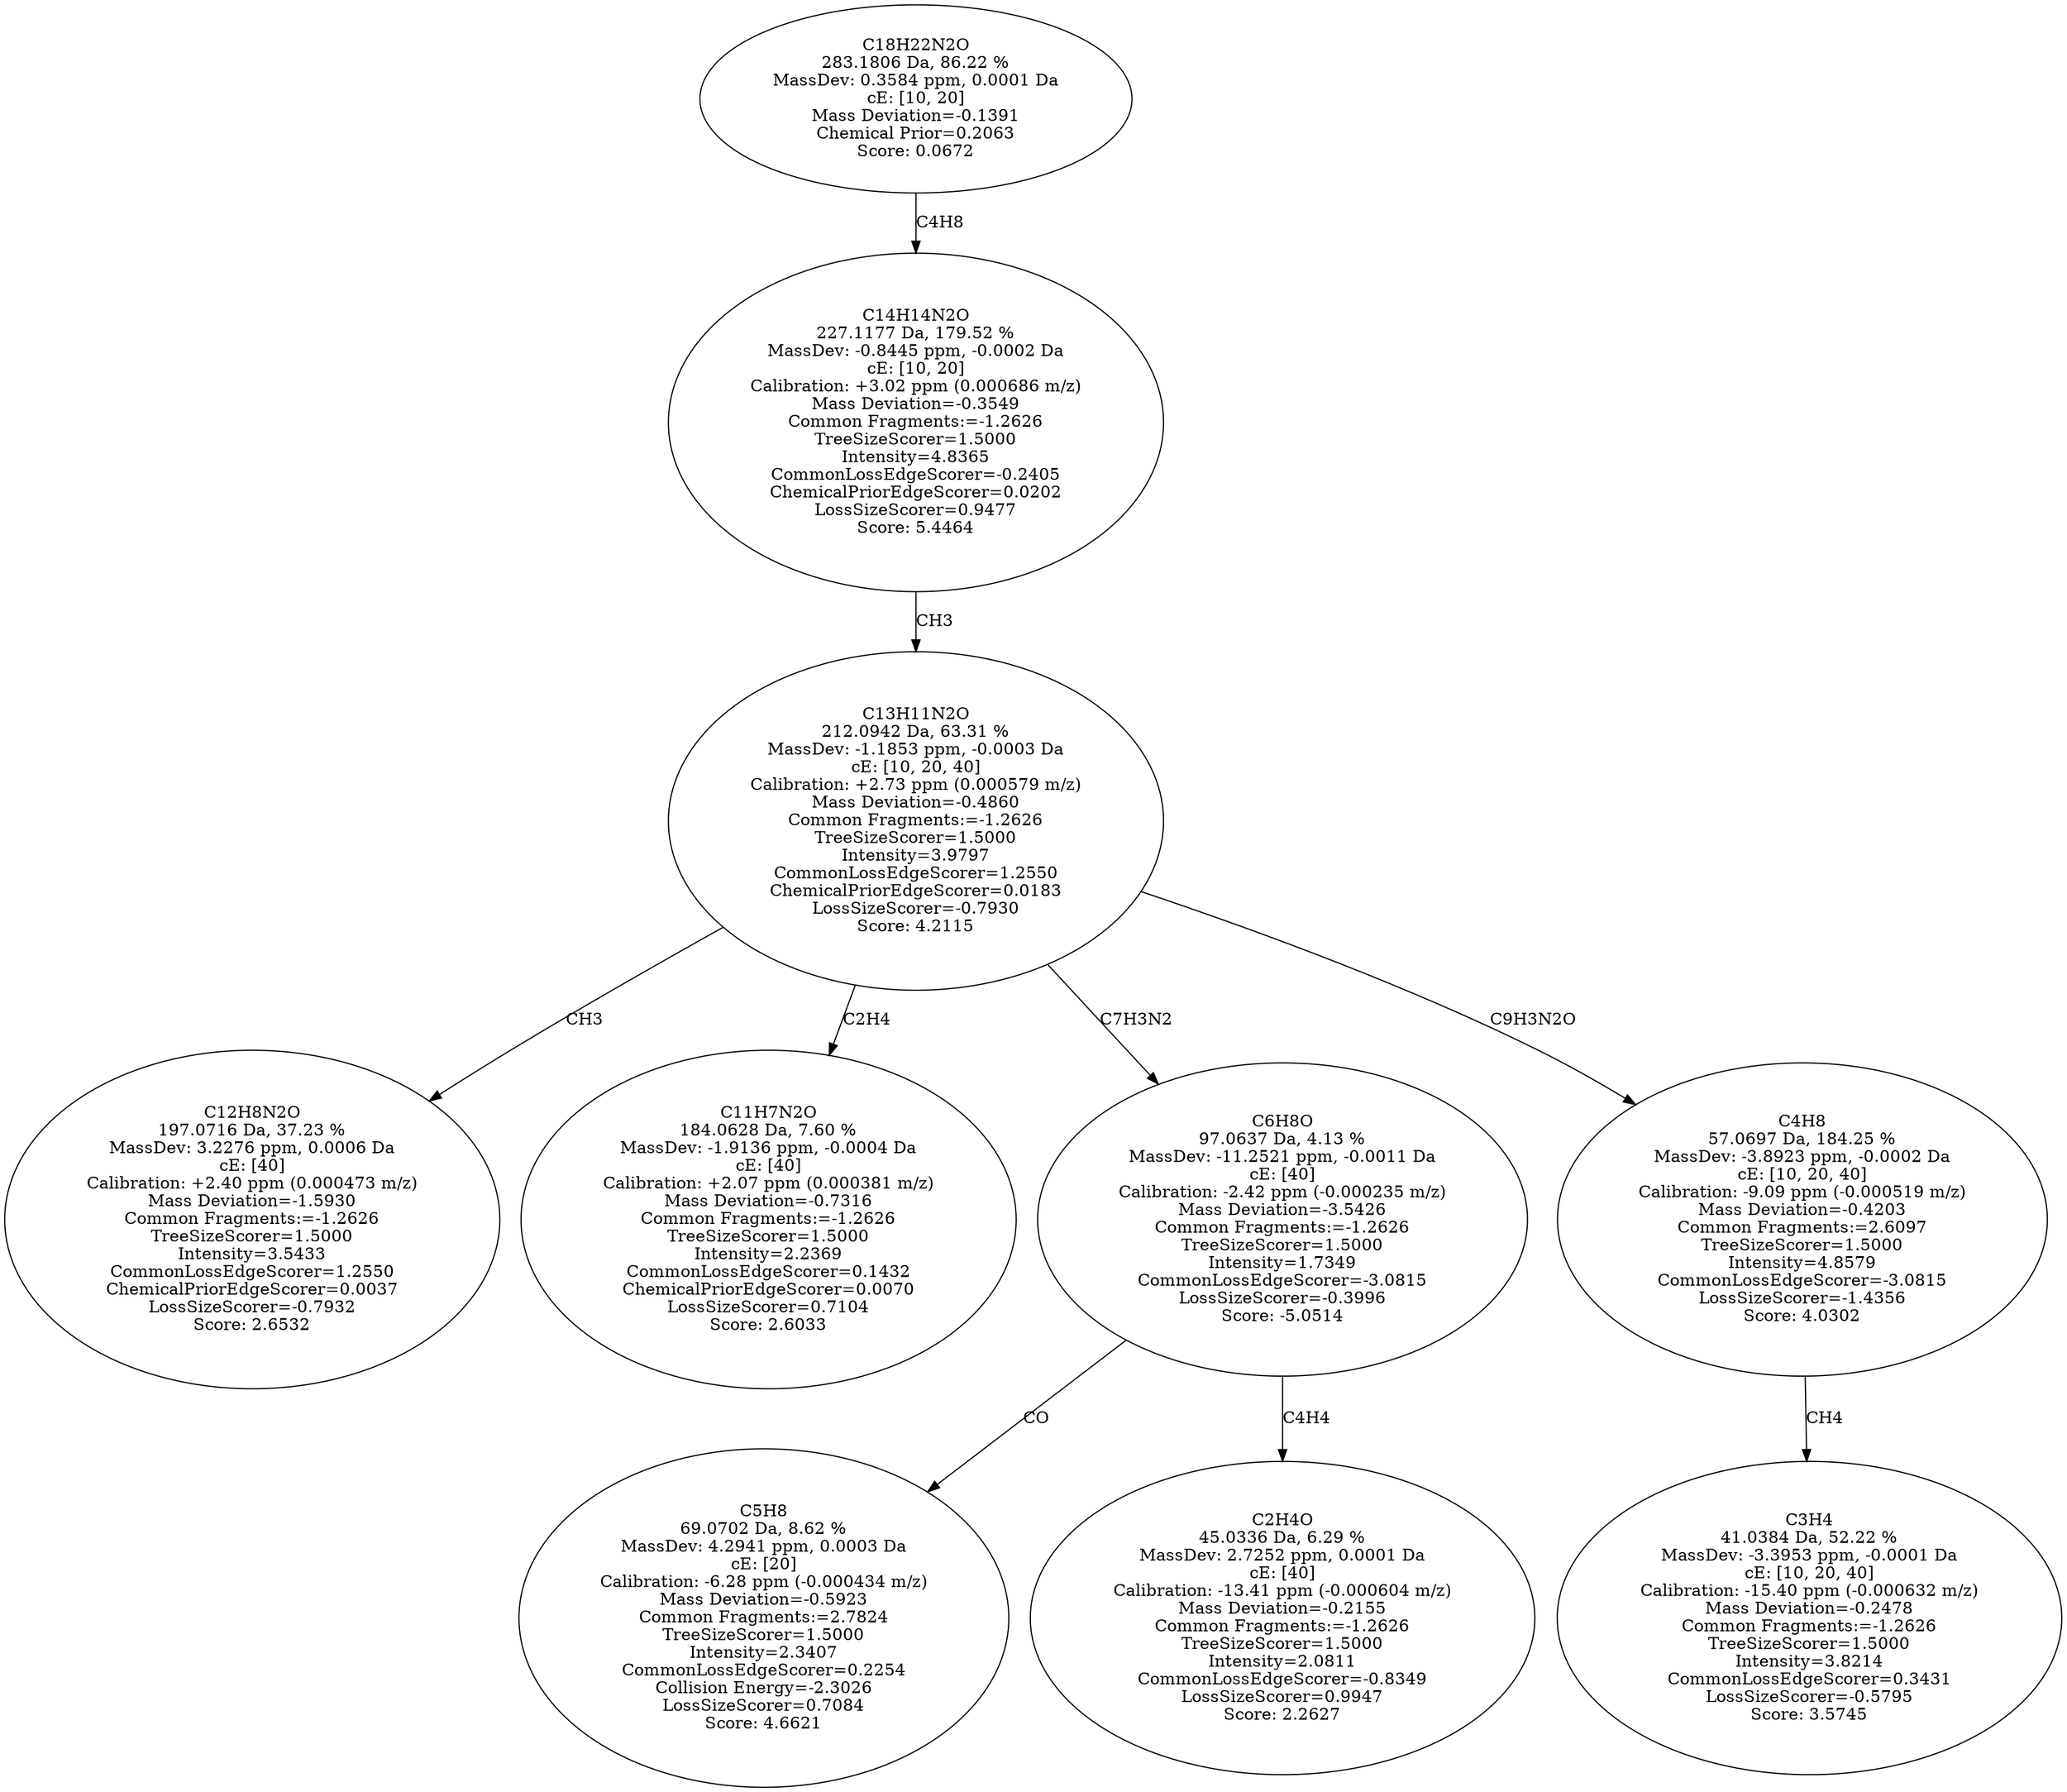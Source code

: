 strict digraph {
v1 [label="C12H8N2O\n197.0716 Da, 37.23 %\nMassDev: 3.2276 ppm, 0.0006 Da\ncE: [40]\nCalibration: +2.40 ppm (0.000473 m/z)\nMass Deviation=-1.5930\nCommon Fragments:=-1.2626\nTreeSizeScorer=1.5000\nIntensity=3.5433\nCommonLossEdgeScorer=1.2550\nChemicalPriorEdgeScorer=0.0037\nLossSizeScorer=-0.7932\nScore: 2.6532"];
v2 [label="C11H7N2O\n184.0628 Da, 7.60 %\nMassDev: -1.9136 ppm, -0.0004 Da\ncE: [40]\nCalibration: +2.07 ppm (0.000381 m/z)\nMass Deviation=-0.7316\nCommon Fragments:=-1.2626\nTreeSizeScorer=1.5000\nIntensity=2.2369\nCommonLossEdgeScorer=0.1432\nChemicalPriorEdgeScorer=0.0070\nLossSizeScorer=0.7104\nScore: 2.6033"];
v3 [label="C5H8\n69.0702 Da, 8.62 %\nMassDev: 4.2941 ppm, 0.0003 Da\ncE: [20]\nCalibration: -6.28 ppm (-0.000434 m/z)\nMass Deviation=-0.5923\nCommon Fragments:=2.7824\nTreeSizeScorer=1.5000\nIntensity=2.3407\nCommonLossEdgeScorer=0.2254\nCollision Energy=-2.3026\nLossSizeScorer=0.7084\nScore: 4.6621"];
v4 [label="C2H4O\n45.0336 Da, 6.29 %\nMassDev: 2.7252 ppm, 0.0001 Da\ncE: [40]\nCalibration: -13.41 ppm (-0.000604 m/z)\nMass Deviation=-0.2155\nCommon Fragments:=-1.2626\nTreeSizeScorer=1.5000\nIntensity=2.0811\nCommonLossEdgeScorer=-0.8349\nLossSizeScorer=0.9947\nScore: 2.2627"];
v5 [label="C6H8O\n97.0637 Da, 4.13 %\nMassDev: -11.2521 ppm, -0.0011 Da\ncE: [40]\nCalibration: -2.42 ppm (-0.000235 m/z)\nMass Deviation=-3.5426\nCommon Fragments:=-1.2626\nTreeSizeScorer=1.5000\nIntensity=1.7349\nCommonLossEdgeScorer=-3.0815\nLossSizeScorer=-0.3996\nScore: -5.0514"];
v6 [label="C3H4\n41.0384 Da, 52.22 %\nMassDev: -3.3953 ppm, -0.0001 Da\ncE: [10, 20, 40]\nCalibration: -15.40 ppm (-0.000632 m/z)\nMass Deviation=-0.2478\nCommon Fragments:=-1.2626\nTreeSizeScorer=1.5000\nIntensity=3.8214\nCommonLossEdgeScorer=0.3431\nLossSizeScorer=-0.5795\nScore: 3.5745"];
v7 [label="C4H8\n57.0697 Da, 184.25 %\nMassDev: -3.8923 ppm, -0.0002 Da\ncE: [10, 20, 40]\nCalibration: -9.09 ppm (-0.000519 m/z)\nMass Deviation=-0.4203\nCommon Fragments:=2.6097\nTreeSizeScorer=1.5000\nIntensity=4.8579\nCommonLossEdgeScorer=-3.0815\nLossSizeScorer=-1.4356\nScore: 4.0302"];
v8 [label="C13H11N2O\n212.0942 Da, 63.31 %\nMassDev: -1.1853 ppm, -0.0003 Da\ncE: [10, 20, 40]\nCalibration: +2.73 ppm (0.000579 m/z)\nMass Deviation=-0.4860\nCommon Fragments:=-1.2626\nTreeSizeScorer=1.5000\nIntensity=3.9797\nCommonLossEdgeScorer=1.2550\nChemicalPriorEdgeScorer=0.0183\nLossSizeScorer=-0.7930\nScore: 4.2115"];
v9 [label="C14H14N2O\n227.1177 Da, 179.52 %\nMassDev: -0.8445 ppm, -0.0002 Da\ncE: [10, 20]\nCalibration: +3.02 ppm (0.000686 m/z)\nMass Deviation=-0.3549\nCommon Fragments:=-1.2626\nTreeSizeScorer=1.5000\nIntensity=4.8365\nCommonLossEdgeScorer=-0.2405\nChemicalPriorEdgeScorer=0.0202\nLossSizeScorer=0.9477\nScore: 5.4464"];
v10 [label="C18H22N2O\n283.1806 Da, 86.22 %\nMassDev: 0.3584 ppm, 0.0001 Da\ncE: [10, 20]\nMass Deviation=-0.1391\nChemical Prior=0.2063\nScore: 0.0672"];
v8 -> v1 [label="CH3"];
v8 -> v2 [label="C2H4"];
v5 -> v3 [label="CO"];
v5 -> v4 [label="C4H4"];
v8 -> v5 [label="C7H3N2"];
v7 -> v6 [label="CH4"];
v8 -> v7 [label="C9H3N2O"];
v9 -> v8 [label="CH3"];
v10 -> v9 [label="C4H8"];
}